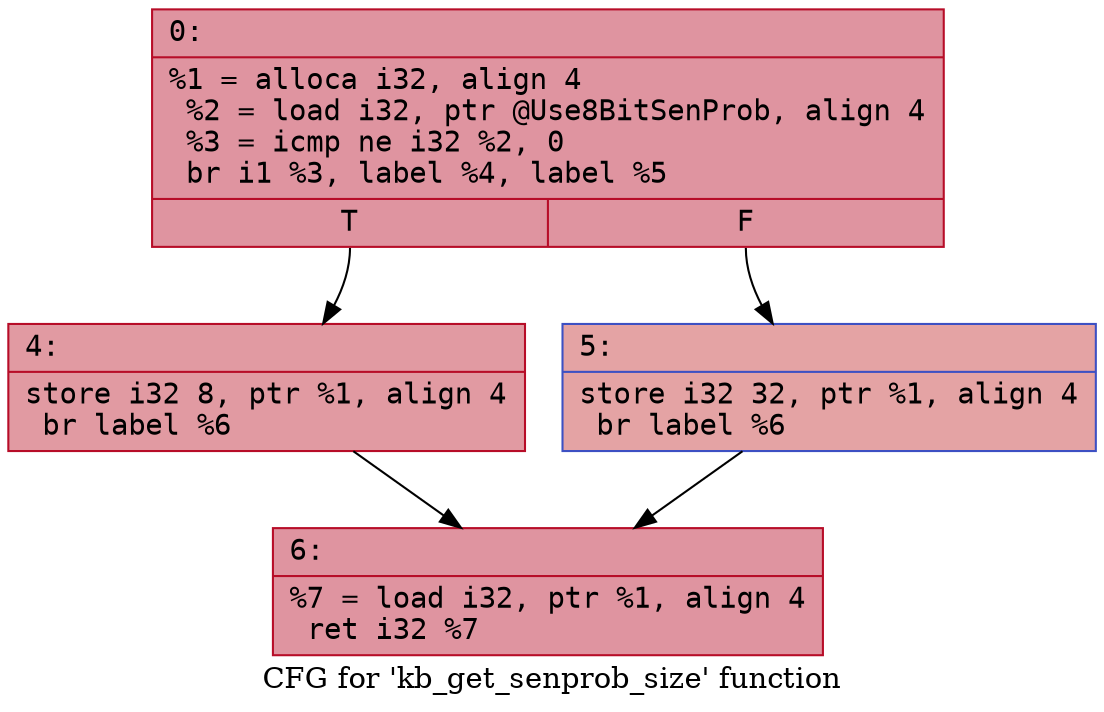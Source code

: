 digraph "CFG for 'kb_get_senprob_size' function" {
	label="CFG for 'kb_get_senprob_size' function";

	Node0x600002a8cb40 [shape=record,color="#b70d28ff", style=filled, fillcolor="#b70d2870" fontname="Courier",label="{0:\l|  %1 = alloca i32, align 4\l  %2 = load i32, ptr @Use8BitSenProb, align 4\l  %3 = icmp ne i32 %2, 0\l  br i1 %3, label %4, label %5\l|{<s0>T|<s1>F}}"];
	Node0x600002a8cb40:s0 -> Node0x600002a8cb90[tooltip="0 -> 4\nProbability 62.50%" ];
	Node0x600002a8cb40:s1 -> Node0x600002a8cbe0[tooltip="0 -> 5\nProbability 37.50%" ];
	Node0x600002a8cb90 [shape=record,color="#b70d28ff", style=filled, fillcolor="#bb1b2c70" fontname="Courier",label="{4:\l|  store i32 8, ptr %1, align 4\l  br label %6\l}"];
	Node0x600002a8cb90 -> Node0x600002a8cc30[tooltip="4 -> 6\nProbability 100.00%" ];
	Node0x600002a8cbe0 [shape=record,color="#3d50c3ff", style=filled, fillcolor="#c32e3170" fontname="Courier",label="{5:\l|  store i32 32, ptr %1, align 4\l  br label %6\l}"];
	Node0x600002a8cbe0 -> Node0x600002a8cc30[tooltip="5 -> 6\nProbability 100.00%" ];
	Node0x600002a8cc30 [shape=record,color="#b70d28ff", style=filled, fillcolor="#b70d2870" fontname="Courier",label="{6:\l|  %7 = load i32, ptr %1, align 4\l  ret i32 %7\l}"];
}
